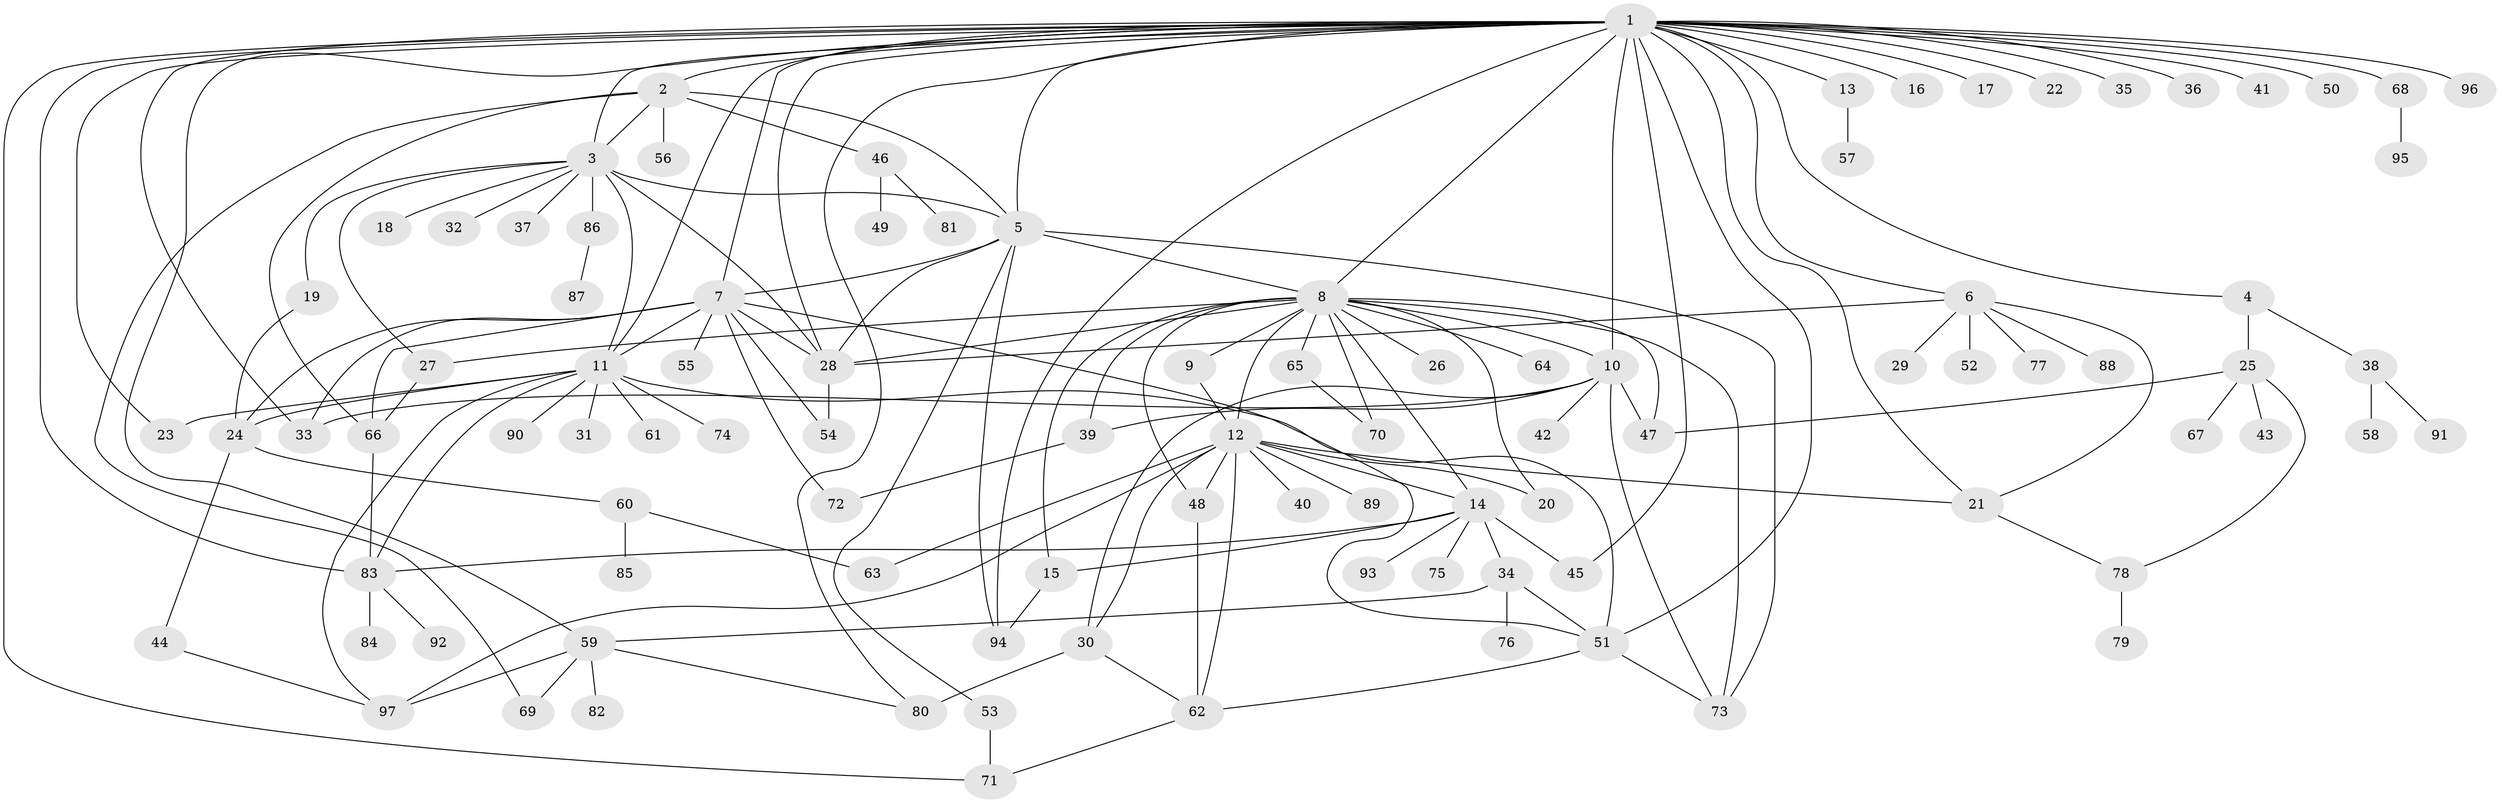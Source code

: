 // original degree distribution, {35: 0.007246376811594203, 9: 0.021739130434782608, 13: 0.014492753623188406, 3: 0.11594202898550725, 19: 0.007246376811594203, 7: 0.028985507246376812, 12: 0.007246376811594203, 18: 0.007246376811594203, 16: 0.007246376811594203, 2: 0.18115942028985507, 1: 0.5072463768115942, 4: 0.057971014492753624, 6: 0.007246376811594203, 5: 0.021739130434782608, 8: 0.007246376811594203}
// Generated by graph-tools (version 1.1) at 2025/50/03/04/25 22:50:37]
// undirected, 97 vertices, 157 edges
graph export_dot {
  node [color=gray90,style=filled];
  1;
  2;
  3;
  4;
  5;
  6;
  7;
  8;
  9;
  10;
  11;
  12;
  13;
  14;
  15;
  16;
  17;
  18;
  19;
  20;
  21;
  22;
  23;
  24;
  25;
  26;
  27;
  28;
  29;
  30;
  31;
  32;
  33;
  34;
  35;
  36;
  37;
  38;
  39;
  40;
  41;
  42;
  43;
  44;
  45;
  46;
  47;
  48;
  49;
  50;
  51;
  52;
  53;
  54;
  55;
  56;
  57;
  58;
  59;
  60;
  61;
  62;
  63;
  64;
  65;
  66;
  67;
  68;
  69;
  70;
  71;
  72;
  73;
  74;
  75;
  76;
  77;
  78;
  79;
  80;
  81;
  82;
  83;
  84;
  85;
  86;
  87;
  88;
  89;
  90;
  91;
  92;
  93;
  94;
  95;
  96;
  97;
  1 -- 2 [weight=1.0];
  1 -- 3 [weight=1.0];
  1 -- 4 [weight=1.0];
  1 -- 5 [weight=1.0];
  1 -- 6 [weight=1.0];
  1 -- 7 [weight=1.0];
  1 -- 8 [weight=1.0];
  1 -- 10 [weight=1.0];
  1 -- 11 [weight=1.0];
  1 -- 13 [weight=1.0];
  1 -- 16 [weight=1.0];
  1 -- 17 [weight=1.0];
  1 -- 21 [weight=1.0];
  1 -- 22 [weight=1.0];
  1 -- 23 [weight=1.0];
  1 -- 28 [weight=1.0];
  1 -- 33 [weight=1.0];
  1 -- 35 [weight=1.0];
  1 -- 36 [weight=1.0];
  1 -- 41 [weight=1.0];
  1 -- 45 [weight=1.0];
  1 -- 50 [weight=1.0];
  1 -- 51 [weight=1.0];
  1 -- 59 [weight=1.0];
  1 -- 68 [weight=1.0];
  1 -- 71 [weight=1.0];
  1 -- 80 [weight=1.0];
  1 -- 83 [weight=1.0];
  1 -- 94 [weight=1.0];
  1 -- 96 [weight=1.0];
  2 -- 3 [weight=1.0];
  2 -- 5 [weight=1.0];
  2 -- 46 [weight=1.0];
  2 -- 56 [weight=1.0];
  2 -- 66 [weight=1.0];
  2 -- 69 [weight=1.0];
  3 -- 5 [weight=1.0];
  3 -- 11 [weight=1.0];
  3 -- 18 [weight=1.0];
  3 -- 19 [weight=1.0];
  3 -- 27 [weight=1.0];
  3 -- 28 [weight=1.0];
  3 -- 32 [weight=1.0];
  3 -- 37 [weight=1.0];
  3 -- 86 [weight=1.0];
  4 -- 25 [weight=1.0];
  4 -- 38 [weight=1.0];
  5 -- 7 [weight=1.0];
  5 -- 8 [weight=1.0];
  5 -- 28 [weight=9.0];
  5 -- 53 [weight=1.0];
  5 -- 73 [weight=1.0];
  5 -- 94 [weight=1.0];
  6 -- 21 [weight=1.0];
  6 -- 28 [weight=1.0];
  6 -- 29 [weight=1.0];
  6 -- 52 [weight=1.0];
  6 -- 77 [weight=1.0];
  6 -- 88 [weight=1.0];
  7 -- 11 [weight=1.0];
  7 -- 24 [weight=1.0];
  7 -- 28 [weight=1.0];
  7 -- 33 [weight=1.0];
  7 -- 51 [weight=1.0];
  7 -- 54 [weight=1.0];
  7 -- 55 [weight=1.0];
  7 -- 66 [weight=1.0];
  7 -- 72 [weight=1.0];
  8 -- 9 [weight=1.0];
  8 -- 10 [weight=1.0];
  8 -- 12 [weight=1.0];
  8 -- 14 [weight=1.0];
  8 -- 15 [weight=1.0];
  8 -- 20 [weight=1.0];
  8 -- 26 [weight=1.0];
  8 -- 27 [weight=1.0];
  8 -- 28 [weight=1.0];
  8 -- 39 [weight=1.0];
  8 -- 47 [weight=1.0];
  8 -- 48 [weight=1.0];
  8 -- 64 [weight=1.0];
  8 -- 65 [weight=1.0];
  8 -- 70 [weight=1.0];
  8 -- 73 [weight=1.0];
  9 -- 12 [weight=1.0];
  10 -- 30 [weight=1.0];
  10 -- 33 [weight=1.0];
  10 -- 39 [weight=1.0];
  10 -- 42 [weight=1.0];
  10 -- 47 [weight=1.0];
  10 -- 73 [weight=1.0];
  11 -- 23 [weight=1.0];
  11 -- 24 [weight=1.0];
  11 -- 31 [weight=1.0];
  11 -- 51 [weight=1.0];
  11 -- 61 [weight=1.0];
  11 -- 74 [weight=1.0];
  11 -- 83 [weight=1.0];
  11 -- 90 [weight=1.0];
  11 -- 97 [weight=1.0];
  12 -- 14 [weight=1.0];
  12 -- 20 [weight=1.0];
  12 -- 21 [weight=1.0];
  12 -- 30 [weight=1.0];
  12 -- 40 [weight=1.0];
  12 -- 48 [weight=1.0];
  12 -- 62 [weight=1.0];
  12 -- 63 [weight=1.0];
  12 -- 89 [weight=1.0];
  12 -- 97 [weight=1.0];
  13 -- 57 [weight=1.0];
  14 -- 15 [weight=1.0];
  14 -- 34 [weight=1.0];
  14 -- 45 [weight=1.0];
  14 -- 75 [weight=1.0];
  14 -- 83 [weight=1.0];
  14 -- 93 [weight=1.0];
  15 -- 94 [weight=1.0];
  19 -- 24 [weight=1.0];
  21 -- 78 [weight=1.0];
  24 -- 44 [weight=1.0];
  24 -- 60 [weight=1.0];
  25 -- 43 [weight=1.0];
  25 -- 47 [weight=1.0];
  25 -- 67 [weight=1.0];
  25 -- 78 [weight=1.0];
  27 -- 66 [weight=1.0];
  28 -- 54 [weight=1.0];
  30 -- 62 [weight=1.0];
  30 -- 80 [weight=3.0];
  34 -- 51 [weight=1.0];
  34 -- 59 [weight=1.0];
  34 -- 76 [weight=1.0];
  38 -- 58 [weight=1.0];
  38 -- 91 [weight=1.0];
  39 -- 72 [weight=2.0];
  44 -- 97 [weight=1.0];
  46 -- 49 [weight=1.0];
  46 -- 81 [weight=1.0];
  48 -- 62 [weight=1.0];
  51 -- 62 [weight=1.0];
  51 -- 73 [weight=1.0];
  53 -- 71 [weight=1.0];
  59 -- 69 [weight=1.0];
  59 -- 80 [weight=1.0];
  59 -- 82 [weight=1.0];
  59 -- 97 [weight=1.0];
  60 -- 63 [weight=1.0];
  60 -- 85 [weight=1.0];
  62 -- 71 [weight=1.0];
  65 -- 70 [weight=1.0];
  66 -- 83 [weight=1.0];
  68 -- 95 [weight=1.0];
  78 -- 79 [weight=1.0];
  83 -- 84 [weight=1.0];
  83 -- 92 [weight=1.0];
  86 -- 87 [weight=1.0];
}
